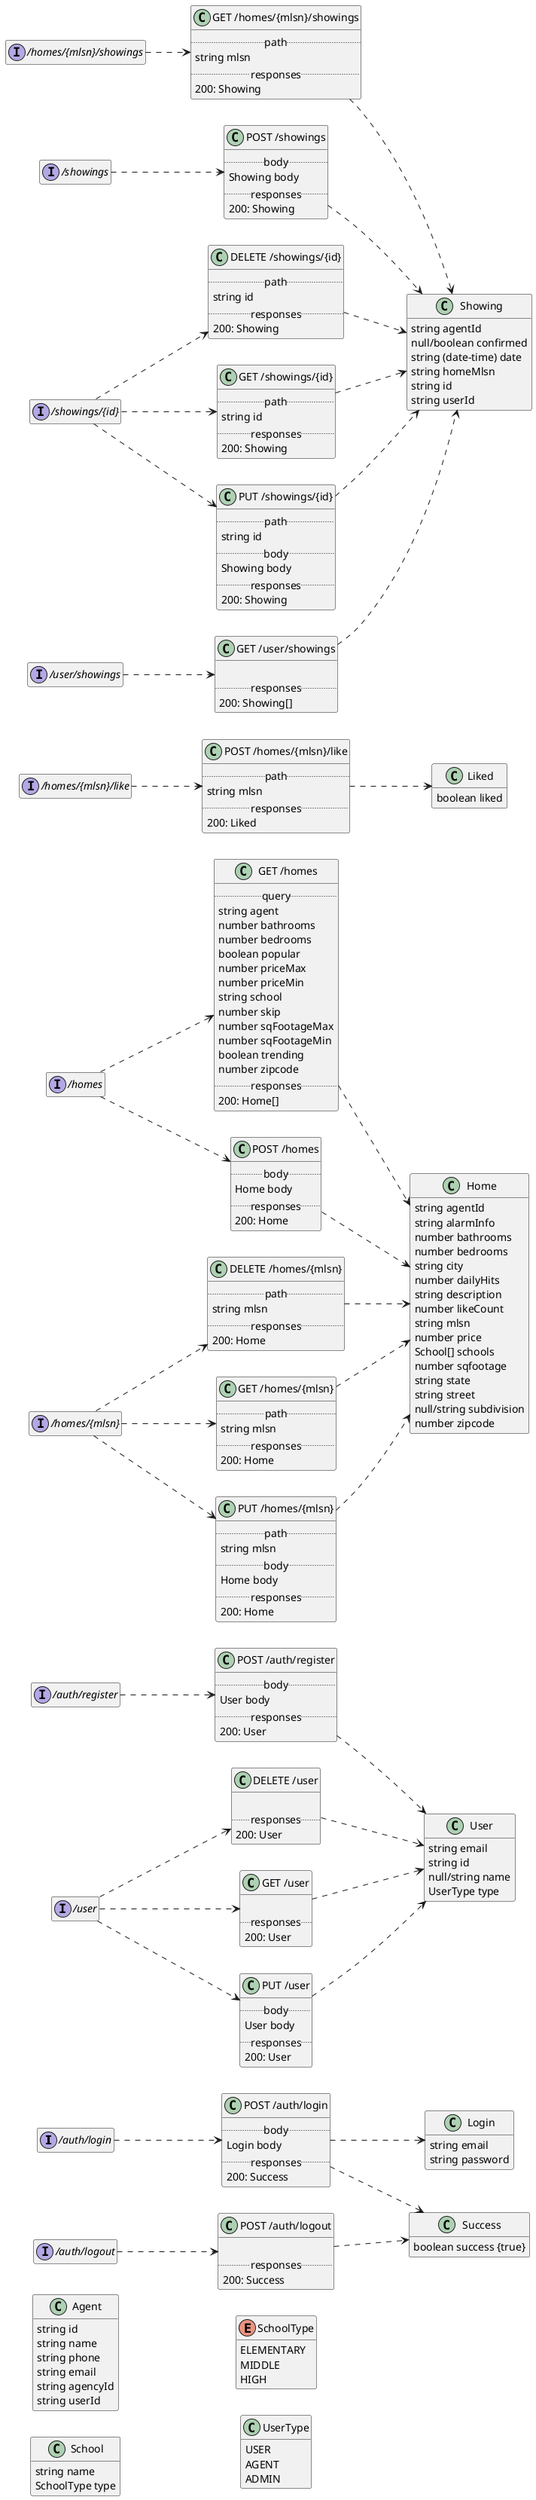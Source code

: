@startuml Rest API
hide empty members
set namespaceSeparator none

left to right direction
'top to bottom direction

interface "/auth/login" {
}

class "POST /auth/login" {
.. body ..
{field} Login body
.. responses ..
200: {field} Success 
}

"POST /auth/login" ..> Success
"POST /auth/login" ..> Login

"/auth/login" ..> "POST /auth/login"



interface "/auth/logout" {
}

class "POST /auth/logout" {

.. responses ..
200: {field} Success 
}

"POST /auth/logout" ..> Success

"/auth/logout" ..> "POST /auth/logout"



interface "/auth/register" {
}

class "POST /auth/register" {
.. body ..
{field} User body
.. responses ..
200: {field} User 
}

"POST /auth/register" ..> User

"/auth/register" ..> "POST /auth/register"



interface "/homes" {
}

class "GET /homes" {
.. query ..
{field} string agent
{field} number bathrooms
{field} number bedrooms
{field} boolean popular
{field} number priceMax
{field} number priceMin
{field} string school
{field} number skip
{field} number sqFootageMax
{field} number sqFootageMin
{field} boolean trending
{field} number zipcode
.. responses ..
200: {field} Home[] 
}

"GET /homes" ..> Home

class "POST /homes" {
.. body ..
{field} Home body
.. responses ..
200: {field} Home 
}

"POST /homes" ..> Home

"/homes" ..> "GET /homes"
"/homes" ..> "POST /homes"



interface "/homes/{mlsn}" {
}

class "DELETE /homes/{mlsn}" {
.. path ..
{field} string mlsn
.. responses ..
200: {field} Home 
}

"DELETE /homes/{mlsn}" ..> Home

class "GET /homes/{mlsn}" {
.. path ..
{field} string mlsn
.. responses ..
200: {field} Home 
}

"GET /homes/{mlsn}" ..> Home

class "PUT /homes/{mlsn}" {
.. path ..
{field} string mlsn
.. body ..
{field} Home body
.. responses ..
200: {field} Home 
}

"PUT /homes/{mlsn}" ..> Home

"/homes/{mlsn}" ..> "DELETE /homes/{mlsn}"
"/homes/{mlsn}" ..> "GET /homes/{mlsn}"
"/homes/{mlsn}" ..> "PUT /homes/{mlsn}"



interface "/homes/{mlsn}/like" {
}

class "POST /homes/{mlsn}/like" {
.. path ..
{field} string mlsn
.. responses ..
200: {field} Liked 
}

"POST /homes/{mlsn}/like" ..> Liked

"/homes/{mlsn}/like" ..> "POST /homes/{mlsn}/like"



interface "/homes/{mlsn}/showings" {
}

class "GET /homes/{mlsn}/showings" {
.. path ..
{field} string mlsn
.. responses ..
200: {field} Showing 
}

"GET /homes/{mlsn}/showings" ..> Showing

"/homes/{mlsn}/showings" ..> "GET /homes/{mlsn}/showings"



interface "/showings" {
}

class "POST /showings" {
.. body ..
{field} Showing body
.. responses ..
200: {field} Showing 
}

"POST /showings" ..> Showing

"/showings" ..> "POST /showings"



interface "/showings/{id}" {
}

class "DELETE /showings/{id}" {
.. path ..
{field} string id
.. responses ..
200: {field} Showing 
}

"DELETE /showings/{id}" ..> Showing

class "GET /showings/{id}" {
.. path ..
{field} string id
.. responses ..
200: {field} Showing 
}

"GET /showings/{id}" ..> Showing

class "PUT /showings/{id}" {
.. path ..
{field} string id
.. body ..
{field} Showing body
.. responses ..
200: {field} Showing 
}

"PUT /showings/{id}" ..> Showing

"/showings/{id}" ..> "DELETE /showings/{id}"
"/showings/{id}" ..> "GET /showings/{id}"
"/showings/{id}" ..> "PUT /showings/{id}"



interface "/user" {
}

class "DELETE /user" {

.. responses ..
200: {field} User 
}

"DELETE /user" ..> User

class "GET /user" {

.. responses ..
200: {field} User 
}

"GET /user" ..> User

class "PUT /user" {
.. body ..
{field} User body
.. responses ..
200: {field} User 
}

"PUT /user" ..> User

"/user" ..> "DELETE /user"
"/user" ..> "GET /user"
"/user" ..> "PUT /user"



interface "/user/showings" {
}

class "GET /user/showings" {

.. responses ..
200: {field} Showing[] 
}

"GET /user/showings" ..> Showing

"/user/showings" ..> "GET /user/showings"

class Home {
    {field} string agentId
    {field} string alarmInfo
    {field} number bathrooms
    {field} number bedrooms
    {field} string city
    {field} number dailyHits
    {field} string description
    {field} number likeCount
    {field} string mlsn
    {field} number price
    {field} School[] schools
    {field} number sqfootage
    {field} string state
    {field} string street
    {field} null/string subdivision
    {field} number zipcode
}

class Agent {
  {field} string id
  {field} string name
  {field} string phone
  {field} string email
  {field} string agencyId
  {field} string userId
}

class School {
  {field} string name
  {field} SchoolType type 
}


class Liked {
    {field} boolean liked
}


class Login {
    {field} string email
    {field} string password
}



class Showing {
    {field} string agentId
    {field} null/boolean confirmed
    {field} string (date-time) date
    {field} string homeMlsn
    {field} string id
    {field} string userId
}



class Success {
    {field} boolean success {true}
}



class User {
    {field} string email
    {field} string id
    {field} null/string name
    {field} UserType type
}



enum SchoolType {
  ELEMENTARY
  MIDDLE
  HIGH
}



class UserType {
    USER
    AGENT
    ADMIN
}


@enduml